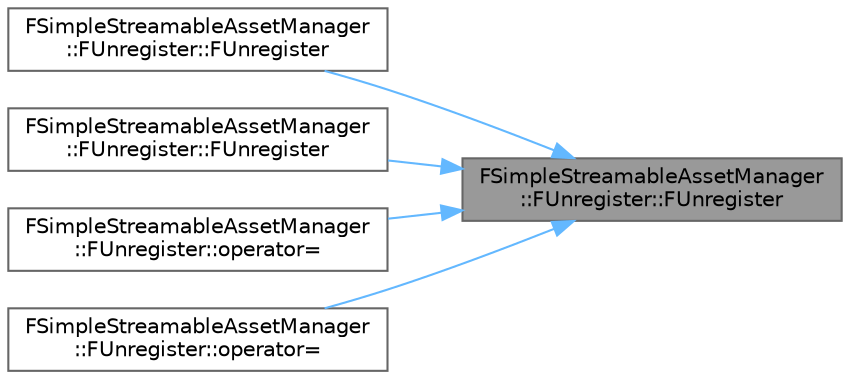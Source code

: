 digraph "FSimpleStreamableAssetManager::FUnregister::FUnregister"
{
 // INTERACTIVE_SVG=YES
 // LATEX_PDF_SIZE
  bgcolor="transparent";
  edge [fontname=Helvetica,fontsize=10,labelfontname=Helvetica,labelfontsize=10];
  node [fontname=Helvetica,fontsize=10,shape=box,height=0.2,width=0.4];
  rankdir="RL";
  Node1 [id="Node000001",label="FSimpleStreamableAssetManager\l::FUnregister::FUnregister",height=0.2,width=0.4,color="gray40", fillcolor="grey60", style="filled", fontcolor="black",tooltip=" "];
  Node1 -> Node2 [id="edge1_Node000001_Node000002",dir="back",color="steelblue1",style="solid",tooltip=" "];
  Node2 [id="Node000002",label="FSimpleStreamableAssetManager\l::FUnregister::FUnregister",height=0.2,width=0.4,color="grey40", fillcolor="white", style="filled",URL="$da/d92/structFSimpleStreamableAssetManager_1_1FUnregister.html#acd82fe5299dd0aaec963037887fc2ebe",tooltip=" "];
  Node1 -> Node3 [id="edge2_Node000001_Node000003",dir="back",color="steelblue1",style="solid",tooltip=" "];
  Node3 [id="Node000003",label="FSimpleStreamableAssetManager\l::FUnregister::FUnregister",height=0.2,width=0.4,color="grey40", fillcolor="white", style="filled",URL="$da/d92/structFSimpleStreamableAssetManager_1_1FUnregister.html#af5d5e21f6aad4c3d3afc237217ede947",tooltip=" "];
  Node1 -> Node4 [id="edge3_Node000001_Node000004",dir="back",color="steelblue1",style="solid",tooltip=" "];
  Node4 [id="Node000004",label="FSimpleStreamableAssetManager\l::FUnregister::operator=",height=0.2,width=0.4,color="grey40", fillcolor="white", style="filled",URL="$da/d92/structFSimpleStreamableAssetManager_1_1FUnregister.html#a7c3d64ec9e6b22a05d3f7e0f23df897c",tooltip=" "];
  Node1 -> Node5 [id="edge4_Node000001_Node000005",dir="back",color="steelblue1",style="solid",tooltip=" "];
  Node5 [id="Node000005",label="FSimpleStreamableAssetManager\l::FUnregister::operator=",height=0.2,width=0.4,color="grey40", fillcolor="white", style="filled",URL="$da/d92/structFSimpleStreamableAssetManager_1_1FUnregister.html#ab3476cf7dcb1f18555da101d277fcbe1",tooltip=" "];
}
